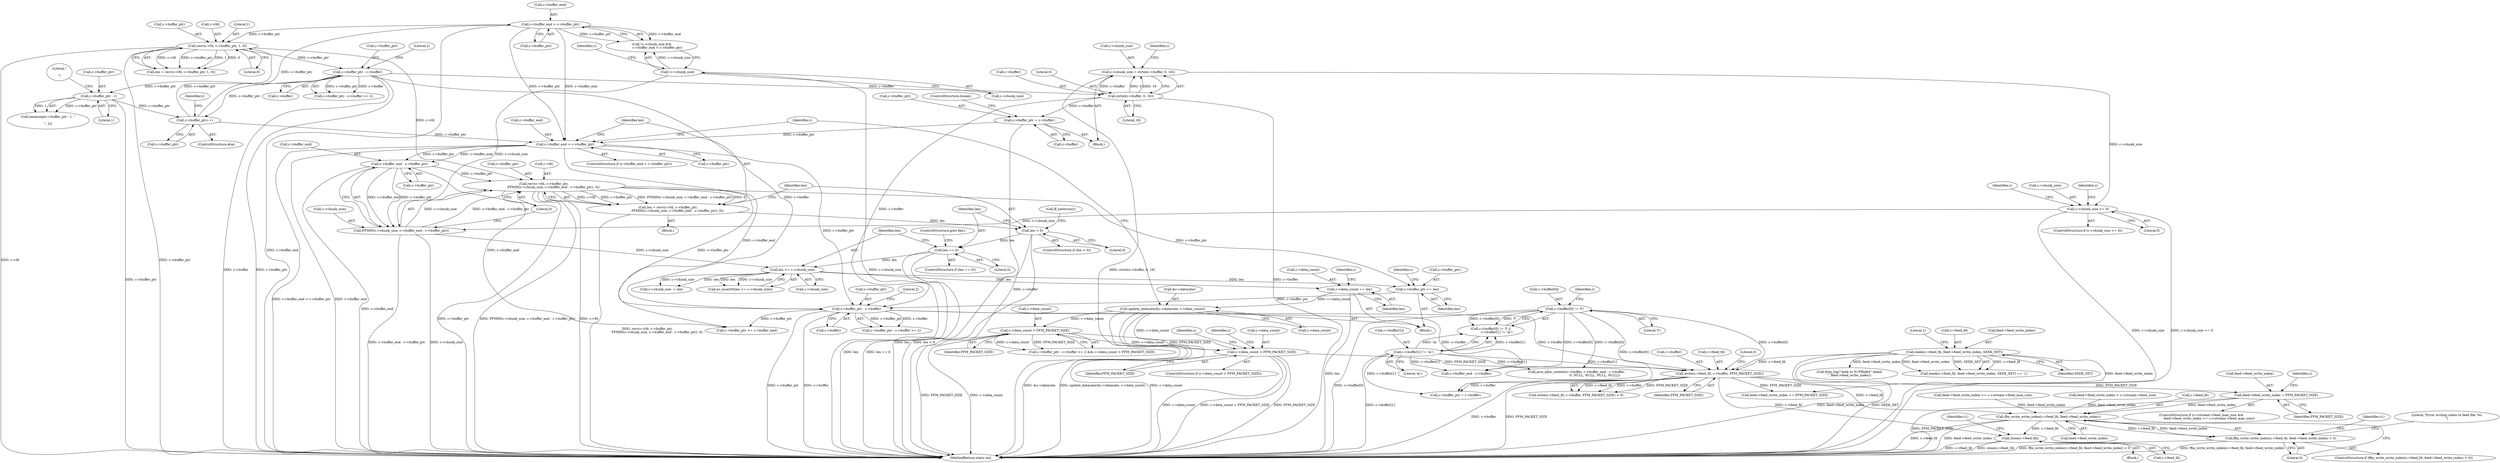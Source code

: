 digraph "0_FFmpeg_a5d25faa3f4b18dac737fdb35d0dd68eb0dc2156@API" {
"1000459" [label="(Call,feed->feed_write_index = FFM_PACKET_SIZE)"];
"1000406" [label="(Call,write(c->feed_fd, c->buffer, FFM_PACKET_SIZE))"];
"1000389" [label="(Call,lseek(c->feed_fd, feed->feed_write_index, SEEK_SET))"];
"1000347" [label="(Call,c->buffer[0] != 'f')"];
"1000354" [label="(Call,c->buffer[1] != 'm')"];
"1000331" [label="(Call,c->buffer_ptr - c->buffer)"];
"1000256" [label="(Call,recv(c->fd, c->buffer_ptr,\n                   FFMIN(c->chunk_size, c->buffer_end - c->buffer_ptr), 0))"];
"1000146" [label="(Call,recv(c->fd, c->buffer_ptr, 1, 0))"];
"1000136" [label="(Call,c->buffer_end > c->buffer_ptr)"];
"1000241" [label="(Call,c->buffer_ptr++)"];
"1000184" [label="(Call,c->buffer_ptr - c->buffer)"];
"1000194" [label="(Call,c->buffer_ptr - 1)"];
"1000267" [label="(Call,c->buffer_end - c->buffer_ptr)"];
"1000246" [label="(Call,c->buffer_end > c->buffer_ptr)"];
"1000225" [label="(Call,c->buffer_ptr = c->buffer)"];
"1000206" [label="(Call,strtol(c->buffer, 0, 16))"];
"1000263" [label="(Call,FFMIN(c->chunk_size, c->buffer_end - c->buffer_ptr))"];
"1000213" [label="(Call,c->chunk_size <= 0)"];
"1000202" [label="(Call,c->chunk_size = strtol(c->buffer, 0, 16))"];
"1000132" [label="(Call,!c->chunk_size)"];
"1000310" [label="(Call,c->buffer_ptr += len)"];
"1000300" [label="(Call,len <= c->chunk_size)"];
"1000293" [label="(Call,len == 0)"];
"1000276" [label="(Call,len < 0)"];
"1000254" [label="(Call,len = recv(c->fd, c->buffer_ptr,\n                   FFMIN(c->chunk_size, c->buffer_end - c->buffer_ptr), 0))"];
"1000381" [label="(Call,c->data_count > FFM_PACKET_SIZE)"];
"1000339" [label="(Call,c->data_count > FFM_PACKET_SIZE)"];
"1000320" [label="(Call,update_datarate(&c->datarate, c->data_count))"];
"1000315" [label="(Call,c->data_count += len)"];
"1000466" [label="(Call,ffm_write_write_index(c->feed_fd, feed->feed_write_index))"];
"1000465" [label="(Call,ffm_write_write_index(c->feed_fd, feed->feed_write_index) < 0)"];
"1000677" [label="(Call,close(c->feed_fd))"];
"1000241" [label="(Call,c->buffer_ptr++)"];
"1000254" [label="(Call,len = recv(c->fd, c->buffer_ptr,\n                   FFMIN(c->chunk_size, c->buffer_end - c->buffer_ptr), 0))"];
"1000541" [label="(Call,avio_alloc_context(c->buffer, c->buffer_end - c->buffer,\n                                    0, NULL, NULL, NULL, NULL))"];
"1000229" [label="(Call,c->buffer)"];
"1000355" [label="(Call,c->buffer[1])"];
"1000482" [label="(Identifier,c1)"];
"1000321" [label="(Call,&c->datarate)"];
"1000660" [label="(Call,c->buffer_ptr = c->buffer)"];
"1000332" [label="(Call,c->buffer_ptr)"];
"1000347" [label="(Call,c->buffer[0] != 'f')"];
"1000314" [label="(Identifier,len)"];
"1000256" [label="(Call,recv(c->fd, c->buffer_ptr,\n                   FFMIN(c->chunk_size, c->buffer_end - c->buffer_ptr), 0))"];
"1000147" [label="(Call,c->fd)"];
"1000207" [label="(Call,c->buffer)"];
"1000225" [label="(Call,c->buffer_ptr = c->buffer)"];
"1000133" [label="(Call,c->chunk_size)"];
"1000348" [label="(Call,c->buffer[0])"];
"1000283" [label="(Call,ff_neterrno())"];
"1000545" [label="(Call,c->buffer_end - c->buffer)"];
"1000210" [label="(Literal,0)"];
"1000331" [label="(Call,c->buffer_ptr - c->buffer)"];
"1000463" [label="(Identifier,FFM_PACKET_SIZE)"];
"1000278" [label="(Literal,0)"];
"1000413" [label="(Identifier,FFM_PACKET_SIZE)"];
"1000199" [label="(Literal,\"\r\n\")"];
"1000246" [label="(Call,c->buffer_end > c->buffer_ptr)"];
"1000518" [label="(Identifier,s)"];
"1000137" [label="(Call,c->buffer_end)"];
"1000129" [label="(Identifier,c)"];
"1000212" [label="(ControlStructure,if (c->chunk_size <= 0))"];
"1000188" [label="(Call,c->buffer)"];
"1000410" [label="(Call,c->buffer)"];
"1000305" [label="(Call,c->chunk_size -= len)"];
"1000132" [label="(Call,!c->chunk_size)"];
"1000317" [label="(Identifier,c)"];
"1000333" [label="(Identifier,c)"];
"1000319" [label="(Identifier,len)"];
"1000257" [label="(Call,c->fd)"];
"1000718" [label="(MethodReturn,static int)"];
"1000271" [label="(Call,c->buffer_ptr)"];
"1000316" [label="(Call,c->data_count)"];
"1000311" [label="(Call,c->buffer_ptr)"];
"1000381" [label="(Call,c->data_count > FFM_PACKET_SIZE)"];
"1000146" [label="(Call,recv(c->fd, c->buffer_ptr, 1, 0))"];
"1000292" [label="(ControlStructure,if (len == 0))"];
"1000343" [label="(Identifier,FFM_PACKET_SIZE)"];
"1000275" [label="(ControlStructure,if (len < 0))"];
"1000242" [label="(Call,c->buffer_ptr)"];
"1000323" [label="(Identifier,c)"];
"1000465" [label="(Call,ffm_write_write_index(c->feed_fd, feed->feed_write_index) < 0)"];
"1000450" [label="(Call,feed->feed_write_index >= c->stream->feed_max_size)"];
"1000310" [label="(Call,c->buffer_ptr += len)"];
"1000195" [label="(Call,c->buffer_ptr)"];
"1000245" [label="(ControlStructure,if (c->buffer_end > c->buffer_ptr))"];
"1000227" [label="(Identifier,c)"];
"1000329" [label="(Call,c->buffer_ptr - c->buffer >= 2 && c->data_count > FFM_PACKET_SIZE)"];
"1000393" [label="(Call,feed->feed_write_index)"];
"1000144" [label="(Call,len = recv(c->fd, c->buffer_ptr, 1, 0))"];
"1000325" [label="(Call,c->data_count)"];
"1000398" [label="(Literal,1)"];
"1000407" [label="(Call,c->feed_fd)"];
"1000466" [label="(Call,ffm_write_write_index(c->feed_fd, feed->feed_write_index))"];
"1000470" [label="(Call,feed->feed_write_index)"];
"1000203" [label="(Call,c->chunk_size)"];
"1000335" [label="(Call,c->buffer)"];
"1000226" [label="(Call,c->buffer_ptr)"];
"1000131" [label="(Call,!c->chunk_size &&\n           c->buffer_end > c->buffer_ptr)"];
"1000476" [label="(Literal,\"Error writing index to feed file: %s\n\")"];
"1000264" [label="(Call,c->chunk_size)"];
"1000459" [label="(Call,feed->feed_write_index = FFM_PACKET_SIZE)"];
"1000138" [label="(Identifier,c)"];
"1000406" [label="(Call,write(c->feed_fd, c->buffer, FFM_PACKET_SIZE))"];
"1000473" [label="(Literal,0)"];
"1000202" [label="(Call,c->chunk_size = strtol(c->buffer, 0, 16))"];
"1000302" [label="(Call,c->chunk_size)"];
"1000247" [label="(Call,c->buffer_end)"];
"1000184" [label="(Call,c->buffer_ptr - c->buffer)"];
"1000277" [label="(Identifier,len)"];
"1000250" [label="(Call,c->buffer_ptr)"];
"1000460" [label="(Call,feed->feed_write_index)"];
"1000678" [label="(Call,c->feed_fd)"];
"1000268" [label="(Call,c->buffer_end)"];
"1000191" [label="(Literal,2)"];
"1000389" [label="(Call,lseek(c->feed_fd, feed->feed_write_index, SEEK_SET))"];
"1000140" [label="(Call,c->buffer_ptr)"];
"1000301" [label="(Identifier,len)"];
"1000260" [label="(Call,c->buffer_ptr)"];
"1000232" [label="(ControlStructure,break;)"];
"1000380" [label="(ControlStructure,if (c->data_count > FFM_PACKET_SIZE))"];
"1000183" [label="(Call,c->buffer_ptr - c->buffer >= 2)"];
"1000414" [label="(Literal,0)"];
"1000683" [label="(Identifier,c1)"];
"1000213" [label="(Call,c->chunk_size <= 0)"];
"1000385" [label="(Identifier,FFM_PACKET_SIZE)"];
"1000198" [label="(Literal,1)"];
"1000154" [label="(Literal,0)"];
"1000315" [label="(Call,c->data_count += len)"];
"1000193" [label="(Call,memcmp(c->buffer_ptr - 1, \"\r\n\", 2))"];
"1000330" [label="(Call,c->buffer_ptr - c->buffer >= 2)"];
"1000366" [label="(Call,c->buffer_ptr >= c->buffer_end)"];
"1000215" [label="(Identifier,c)"];
"1000267" [label="(Call,c->buffer_end - c->buffer_ptr)"];
"1000339" [label="(Call,c->data_count > FFM_PACKET_SIZE)"];
"1000391" [label="(Identifier,c)"];
"1000153" [label="(Literal,1)"];
"1000217" [label="(Literal,0)"];
"1000295" [label="(Literal,0)"];
"1000185" [label="(Call,c->buffer_ptr)"];
"1000360" [label="(Literal,'m')"];
"1000201" [label="(Block,)"];
"1000382" [label="(Call,c->data_count)"];
"1000399" [label="(Call,http_log(\"Seek to %\"PRId64\" failed\n\", feed->feed_write_index))"];
"1000390" [label="(Call,c->feed_fd)"];
"1000298" [label="(Block,)"];
"1000300" [label="(Call,len <= c->chunk_size)"];
"1000346" [label="(Call,c->buffer[0] != 'f' ||\n            c->buffer[1] != 'm')"];
"1000276" [label="(Call,len < 0)"];
"1000357" [label="(Identifier,c)"];
"1000299" [label="(Call,av_assert0(len <= c->chunk_size))"];
"1000296" [label="(ControlStructure,goto fail;)"];
"1000263" [label="(Call,FFMIN(c->chunk_size, c->buffer_end - c->buffer_ptr))"];
"1000388" [label="(Call,lseek(c->feed_fd, feed->feed_write_index, SEEK_SET) == -1)"];
"1000274" [label="(Literal,0)"];
"1000194" [label="(Call,c->buffer_ptr - 1)"];
"1000214" [label="(Call,c->chunk_size)"];
"1000293" [label="(Call,len == 0)"];
"1000206" [label="(Call,strtol(c->buffer, 0, 16))"];
"1000464" [label="(ControlStructure,if (ffm_write_write_index(c->feed_fd, feed->feed_write_index) < 0))"];
"1000354" [label="(Call,c->buffer[1] != 'm')"];
"1000221" [label="(Identifier,c)"];
"1000677" [label="(Call,close(c->feed_fd))"];
"1000468" [label="(Identifier,c)"];
"1000338" [label="(Literal,2)"];
"1000294" [label="(Identifier,len)"];
"1000427" [label="(Call,feed->feed_write_index > c->stream->feed_size)"];
"1000150" [label="(Call,c->buffer_ptr)"];
"1000136" [label="(Call,c->buffer_end > c->buffer_ptr)"];
"1000253" [label="(Block,)"];
"1000240" [label="(ControlStructure,else)"];
"1000396" [label="(Identifier,SEEK_SET)"];
"1000467" [label="(Call,c->feed_fd)"];
"1000340" [label="(Call,c->data_count)"];
"1000353" [label="(Literal,'f')"];
"1000421" [label="(Call,feed->feed_write_index += FFM_PACKET_SIZE)"];
"1000405" [label="(Call,write(c->feed_fd, c->buffer, FFM_PACKET_SIZE) < 0)"];
"1000320" [label="(Call,update_datarate(&c->datarate, c->data_count))"];
"1000255" [label="(Identifier,len)"];
"1000443" [label="(ControlStructure,if (c->stream->feed_max_size &&\n                feed->feed_write_index >= c->stream->feed_max_size))"];
"1000119" [label="(Block,)"];
"1000211" [label="(Literal,16)"];
"1000459" -> "1000443"  [label="AST: "];
"1000459" -> "1000463"  [label="CFG: "];
"1000460" -> "1000459"  [label="AST: "];
"1000463" -> "1000459"  [label="AST: "];
"1000468" -> "1000459"  [label="CFG: "];
"1000459" -> "1000718"  [label="DDG: FFM_PACKET_SIZE"];
"1000406" -> "1000459"  [label="DDG: FFM_PACKET_SIZE"];
"1000459" -> "1000466"  [label="DDG: feed->feed_write_index"];
"1000406" -> "1000405"  [label="AST: "];
"1000406" -> "1000413"  [label="CFG: "];
"1000407" -> "1000406"  [label="AST: "];
"1000410" -> "1000406"  [label="AST: "];
"1000413" -> "1000406"  [label="AST: "];
"1000414" -> "1000406"  [label="CFG: "];
"1000406" -> "1000718"  [label="DDG: FFM_PACKET_SIZE"];
"1000406" -> "1000718"  [label="DDG: c->buffer"];
"1000406" -> "1000405"  [label="DDG: c->feed_fd"];
"1000406" -> "1000405"  [label="DDG: c->buffer"];
"1000406" -> "1000405"  [label="DDG: FFM_PACKET_SIZE"];
"1000389" -> "1000406"  [label="DDG: c->feed_fd"];
"1000347" -> "1000406"  [label="DDG: c->buffer[0]"];
"1000354" -> "1000406"  [label="DDG: c->buffer[1]"];
"1000331" -> "1000406"  [label="DDG: c->buffer"];
"1000381" -> "1000406"  [label="DDG: FFM_PACKET_SIZE"];
"1000406" -> "1000421"  [label="DDG: FFM_PACKET_SIZE"];
"1000406" -> "1000466"  [label="DDG: c->feed_fd"];
"1000406" -> "1000660"  [label="DDG: c->buffer"];
"1000406" -> "1000677"  [label="DDG: c->feed_fd"];
"1000389" -> "1000388"  [label="AST: "];
"1000389" -> "1000396"  [label="CFG: "];
"1000390" -> "1000389"  [label="AST: "];
"1000393" -> "1000389"  [label="AST: "];
"1000396" -> "1000389"  [label="AST: "];
"1000398" -> "1000389"  [label="CFG: "];
"1000389" -> "1000718"  [label="DDG: SEEK_SET"];
"1000389" -> "1000718"  [label="DDG: feed->feed_write_index"];
"1000389" -> "1000388"  [label="DDG: c->feed_fd"];
"1000389" -> "1000388"  [label="DDG: feed->feed_write_index"];
"1000389" -> "1000388"  [label="DDG: SEEK_SET"];
"1000389" -> "1000399"  [label="DDG: feed->feed_write_index"];
"1000389" -> "1000421"  [label="DDG: feed->feed_write_index"];
"1000347" -> "1000346"  [label="AST: "];
"1000347" -> "1000353"  [label="CFG: "];
"1000348" -> "1000347"  [label="AST: "];
"1000353" -> "1000347"  [label="AST: "];
"1000357" -> "1000347"  [label="CFG: "];
"1000346" -> "1000347"  [label="CFG: "];
"1000347" -> "1000718"  [label="DDG: c->buffer[0]"];
"1000347" -> "1000346"  [label="DDG: c->buffer[0]"];
"1000347" -> "1000346"  [label="DDG: 'f'"];
"1000347" -> "1000541"  [label="DDG: c->buffer[0]"];
"1000347" -> "1000545"  [label="DDG: c->buffer[0]"];
"1000347" -> "1000660"  [label="DDG: c->buffer[0]"];
"1000354" -> "1000346"  [label="AST: "];
"1000354" -> "1000360"  [label="CFG: "];
"1000355" -> "1000354"  [label="AST: "];
"1000360" -> "1000354"  [label="AST: "];
"1000346" -> "1000354"  [label="CFG: "];
"1000354" -> "1000718"  [label="DDG: c->buffer[1]"];
"1000354" -> "1000346"  [label="DDG: c->buffer[1]"];
"1000354" -> "1000346"  [label="DDG: 'm'"];
"1000354" -> "1000541"  [label="DDG: c->buffer[1]"];
"1000354" -> "1000545"  [label="DDG: c->buffer[1]"];
"1000354" -> "1000660"  [label="DDG: c->buffer[1]"];
"1000331" -> "1000330"  [label="AST: "];
"1000331" -> "1000335"  [label="CFG: "];
"1000332" -> "1000331"  [label="AST: "];
"1000335" -> "1000331"  [label="AST: "];
"1000338" -> "1000331"  [label="CFG: "];
"1000331" -> "1000718"  [label="DDG: c->buffer_ptr"];
"1000331" -> "1000718"  [label="DDG: c->buffer"];
"1000331" -> "1000330"  [label="DDG: c->buffer_ptr"];
"1000331" -> "1000330"  [label="DDG: c->buffer"];
"1000256" -> "1000331"  [label="DDG: c->buffer_ptr"];
"1000310" -> "1000331"  [label="DDG: c->buffer_ptr"];
"1000246" -> "1000331"  [label="DDG: c->buffer_ptr"];
"1000184" -> "1000331"  [label="DDG: c->buffer"];
"1000206" -> "1000331"  [label="DDG: c->buffer"];
"1000331" -> "1000366"  [label="DDG: c->buffer_ptr"];
"1000331" -> "1000545"  [label="DDG: c->buffer"];
"1000256" -> "1000254"  [label="AST: "];
"1000256" -> "1000274"  [label="CFG: "];
"1000257" -> "1000256"  [label="AST: "];
"1000260" -> "1000256"  [label="AST: "];
"1000263" -> "1000256"  [label="AST: "];
"1000274" -> "1000256"  [label="AST: "];
"1000254" -> "1000256"  [label="CFG: "];
"1000256" -> "1000718"  [label="DDG: c->buffer_ptr"];
"1000256" -> "1000718"  [label="DDG: FFMIN(c->chunk_size, c->buffer_end - c->buffer_ptr)"];
"1000256" -> "1000718"  [label="DDG: c->fd"];
"1000256" -> "1000254"  [label="DDG: c->fd"];
"1000256" -> "1000254"  [label="DDG: c->buffer_ptr"];
"1000256" -> "1000254"  [label="DDG: FFMIN(c->chunk_size, c->buffer_end - c->buffer_ptr)"];
"1000256" -> "1000254"  [label="DDG: 0"];
"1000146" -> "1000256"  [label="DDG: c->fd"];
"1000267" -> "1000256"  [label="DDG: c->buffer_ptr"];
"1000263" -> "1000256"  [label="DDG: c->chunk_size"];
"1000263" -> "1000256"  [label="DDG: c->buffer_end - c->buffer_ptr"];
"1000256" -> "1000310"  [label="DDG: c->buffer_ptr"];
"1000146" -> "1000144"  [label="AST: "];
"1000146" -> "1000154"  [label="CFG: "];
"1000147" -> "1000146"  [label="AST: "];
"1000150" -> "1000146"  [label="AST: "];
"1000153" -> "1000146"  [label="AST: "];
"1000154" -> "1000146"  [label="AST: "];
"1000144" -> "1000146"  [label="CFG: "];
"1000146" -> "1000718"  [label="DDG: c->buffer_ptr"];
"1000146" -> "1000718"  [label="DDG: c->fd"];
"1000146" -> "1000144"  [label="DDG: c->fd"];
"1000146" -> "1000144"  [label="DDG: c->buffer_ptr"];
"1000146" -> "1000144"  [label="DDG: 1"];
"1000146" -> "1000144"  [label="DDG: 0"];
"1000136" -> "1000146"  [label="DDG: c->buffer_ptr"];
"1000241" -> "1000146"  [label="DDG: c->buffer_ptr"];
"1000146" -> "1000184"  [label="DDG: c->buffer_ptr"];
"1000136" -> "1000131"  [label="AST: "];
"1000136" -> "1000140"  [label="CFG: "];
"1000137" -> "1000136"  [label="AST: "];
"1000140" -> "1000136"  [label="AST: "];
"1000131" -> "1000136"  [label="CFG: "];
"1000136" -> "1000718"  [label="DDG: c->buffer_end"];
"1000136" -> "1000131"  [label="DDG: c->buffer_end"];
"1000136" -> "1000131"  [label="DDG: c->buffer_ptr"];
"1000241" -> "1000136"  [label="DDG: c->buffer_ptr"];
"1000136" -> "1000246"  [label="DDG: c->buffer_end"];
"1000136" -> "1000246"  [label="DDG: c->buffer_ptr"];
"1000241" -> "1000240"  [label="AST: "];
"1000241" -> "1000242"  [label="CFG: "];
"1000242" -> "1000241"  [label="AST: "];
"1000129" -> "1000241"  [label="CFG: "];
"1000184" -> "1000241"  [label="DDG: c->buffer_ptr"];
"1000194" -> "1000241"  [label="DDG: c->buffer_ptr"];
"1000241" -> "1000246"  [label="DDG: c->buffer_ptr"];
"1000184" -> "1000183"  [label="AST: "];
"1000184" -> "1000188"  [label="CFG: "];
"1000185" -> "1000184"  [label="AST: "];
"1000188" -> "1000184"  [label="AST: "];
"1000191" -> "1000184"  [label="CFG: "];
"1000184" -> "1000718"  [label="DDG: c->buffer"];
"1000184" -> "1000718"  [label="DDG: c->buffer_ptr"];
"1000184" -> "1000183"  [label="DDG: c->buffer_ptr"];
"1000184" -> "1000183"  [label="DDG: c->buffer"];
"1000184" -> "1000194"  [label="DDG: c->buffer_ptr"];
"1000184" -> "1000206"  [label="DDG: c->buffer"];
"1000194" -> "1000193"  [label="AST: "];
"1000194" -> "1000198"  [label="CFG: "];
"1000195" -> "1000194"  [label="AST: "];
"1000198" -> "1000194"  [label="AST: "];
"1000199" -> "1000194"  [label="CFG: "];
"1000194" -> "1000718"  [label="DDG: c->buffer_ptr"];
"1000194" -> "1000193"  [label="DDG: c->buffer_ptr"];
"1000194" -> "1000193"  [label="DDG: 1"];
"1000267" -> "1000263"  [label="AST: "];
"1000267" -> "1000271"  [label="CFG: "];
"1000268" -> "1000267"  [label="AST: "];
"1000271" -> "1000267"  [label="AST: "];
"1000263" -> "1000267"  [label="CFG: "];
"1000267" -> "1000718"  [label="DDG: c->buffer_end"];
"1000267" -> "1000263"  [label="DDG: c->buffer_end"];
"1000267" -> "1000263"  [label="DDG: c->buffer_ptr"];
"1000246" -> "1000267"  [label="DDG: c->buffer_end"];
"1000246" -> "1000267"  [label="DDG: c->buffer_ptr"];
"1000267" -> "1000366"  [label="DDG: c->buffer_end"];
"1000246" -> "1000245"  [label="AST: "];
"1000246" -> "1000250"  [label="CFG: "];
"1000247" -> "1000246"  [label="AST: "];
"1000250" -> "1000246"  [label="AST: "];
"1000255" -> "1000246"  [label="CFG: "];
"1000333" -> "1000246"  [label="CFG: "];
"1000246" -> "1000718"  [label="DDG: c->buffer_end > c->buffer_ptr"];
"1000246" -> "1000718"  [label="DDG: c->buffer_end"];
"1000225" -> "1000246"  [label="DDG: c->buffer_ptr"];
"1000246" -> "1000366"  [label="DDG: c->buffer_end"];
"1000225" -> "1000201"  [label="AST: "];
"1000225" -> "1000229"  [label="CFG: "];
"1000226" -> "1000225"  [label="AST: "];
"1000229" -> "1000225"  [label="AST: "];
"1000232" -> "1000225"  [label="CFG: "];
"1000225" -> "1000718"  [label="DDG: c->buffer"];
"1000206" -> "1000225"  [label="DDG: c->buffer"];
"1000206" -> "1000202"  [label="AST: "];
"1000206" -> "1000211"  [label="CFG: "];
"1000207" -> "1000206"  [label="AST: "];
"1000210" -> "1000206"  [label="AST: "];
"1000211" -> "1000206"  [label="AST: "];
"1000202" -> "1000206"  [label="CFG: "];
"1000206" -> "1000718"  [label="DDG: c->buffer"];
"1000206" -> "1000202"  [label="DDG: c->buffer"];
"1000206" -> "1000202"  [label="DDG: 0"];
"1000206" -> "1000202"  [label="DDG: 16"];
"1000264" -> "1000263"  [label="AST: "];
"1000274" -> "1000263"  [label="CFG: "];
"1000263" -> "1000718"  [label="DDG: c->buffer_end - c->buffer_ptr"];
"1000263" -> "1000718"  [label="DDG: c->chunk_size"];
"1000213" -> "1000263"  [label="DDG: c->chunk_size"];
"1000132" -> "1000263"  [label="DDG: c->chunk_size"];
"1000263" -> "1000300"  [label="DDG: c->chunk_size"];
"1000213" -> "1000212"  [label="AST: "];
"1000213" -> "1000217"  [label="CFG: "];
"1000214" -> "1000213"  [label="AST: "];
"1000217" -> "1000213"  [label="AST: "];
"1000221" -> "1000213"  [label="CFG: "];
"1000227" -> "1000213"  [label="CFG: "];
"1000213" -> "1000718"  [label="DDG: c->chunk_size"];
"1000213" -> "1000718"  [label="DDG: c->chunk_size <= 0"];
"1000202" -> "1000213"  [label="DDG: c->chunk_size"];
"1000202" -> "1000201"  [label="AST: "];
"1000203" -> "1000202"  [label="AST: "];
"1000215" -> "1000202"  [label="CFG: "];
"1000202" -> "1000718"  [label="DDG: strtol(c->buffer, 0, 16)"];
"1000132" -> "1000131"  [label="AST: "];
"1000132" -> "1000133"  [label="CFG: "];
"1000133" -> "1000132"  [label="AST: "];
"1000138" -> "1000132"  [label="CFG: "];
"1000131" -> "1000132"  [label="CFG: "];
"1000132" -> "1000718"  [label="DDG: c->chunk_size"];
"1000132" -> "1000131"  [label="DDG: c->chunk_size"];
"1000310" -> "1000298"  [label="AST: "];
"1000310" -> "1000314"  [label="CFG: "];
"1000311" -> "1000310"  [label="AST: "];
"1000314" -> "1000310"  [label="AST: "];
"1000317" -> "1000310"  [label="CFG: "];
"1000300" -> "1000310"  [label="DDG: len"];
"1000300" -> "1000299"  [label="AST: "];
"1000300" -> "1000302"  [label="CFG: "];
"1000301" -> "1000300"  [label="AST: "];
"1000302" -> "1000300"  [label="AST: "];
"1000299" -> "1000300"  [label="CFG: "];
"1000300" -> "1000299"  [label="DDG: len"];
"1000300" -> "1000299"  [label="DDG: c->chunk_size"];
"1000293" -> "1000300"  [label="DDG: len"];
"1000300" -> "1000305"  [label="DDG: len"];
"1000300" -> "1000305"  [label="DDG: c->chunk_size"];
"1000300" -> "1000315"  [label="DDG: len"];
"1000293" -> "1000292"  [label="AST: "];
"1000293" -> "1000295"  [label="CFG: "];
"1000294" -> "1000293"  [label="AST: "];
"1000295" -> "1000293"  [label="AST: "];
"1000296" -> "1000293"  [label="CFG: "];
"1000301" -> "1000293"  [label="CFG: "];
"1000293" -> "1000718"  [label="DDG: len"];
"1000293" -> "1000718"  [label="DDG: len == 0"];
"1000276" -> "1000293"  [label="DDG: len"];
"1000276" -> "1000275"  [label="AST: "];
"1000276" -> "1000278"  [label="CFG: "];
"1000277" -> "1000276"  [label="AST: "];
"1000278" -> "1000276"  [label="AST: "];
"1000283" -> "1000276"  [label="CFG: "];
"1000294" -> "1000276"  [label="CFG: "];
"1000276" -> "1000718"  [label="DDG: len < 0"];
"1000276" -> "1000718"  [label="DDG: len"];
"1000254" -> "1000276"  [label="DDG: len"];
"1000254" -> "1000253"  [label="AST: "];
"1000255" -> "1000254"  [label="AST: "];
"1000277" -> "1000254"  [label="CFG: "];
"1000254" -> "1000718"  [label="DDG: recv(c->fd, c->buffer_ptr,\n                   FFMIN(c->chunk_size, c->buffer_end - c->buffer_ptr), 0)"];
"1000381" -> "1000380"  [label="AST: "];
"1000381" -> "1000385"  [label="CFG: "];
"1000382" -> "1000381"  [label="AST: "];
"1000385" -> "1000381"  [label="AST: "];
"1000391" -> "1000381"  [label="CFG: "];
"1000518" -> "1000381"  [label="CFG: "];
"1000381" -> "1000718"  [label="DDG: c->data_count"];
"1000381" -> "1000718"  [label="DDG: c->data_count > FFM_PACKET_SIZE"];
"1000381" -> "1000718"  [label="DDG: FFM_PACKET_SIZE"];
"1000339" -> "1000381"  [label="DDG: c->data_count"];
"1000339" -> "1000381"  [label="DDG: FFM_PACKET_SIZE"];
"1000320" -> "1000381"  [label="DDG: c->data_count"];
"1000339" -> "1000329"  [label="AST: "];
"1000339" -> "1000343"  [label="CFG: "];
"1000340" -> "1000339"  [label="AST: "];
"1000343" -> "1000339"  [label="AST: "];
"1000329" -> "1000339"  [label="CFG: "];
"1000339" -> "1000718"  [label="DDG: FFM_PACKET_SIZE"];
"1000339" -> "1000718"  [label="DDG: c->data_count"];
"1000339" -> "1000329"  [label="DDG: c->data_count"];
"1000339" -> "1000329"  [label="DDG: FFM_PACKET_SIZE"];
"1000320" -> "1000339"  [label="DDG: c->data_count"];
"1000320" -> "1000298"  [label="AST: "];
"1000320" -> "1000325"  [label="CFG: "];
"1000321" -> "1000320"  [label="AST: "];
"1000325" -> "1000320"  [label="AST: "];
"1000333" -> "1000320"  [label="CFG: "];
"1000320" -> "1000718"  [label="DDG: c->data_count"];
"1000320" -> "1000718"  [label="DDG: &c->datarate"];
"1000320" -> "1000718"  [label="DDG: update_datarate(&c->datarate, c->data_count)"];
"1000315" -> "1000320"  [label="DDG: c->data_count"];
"1000315" -> "1000298"  [label="AST: "];
"1000315" -> "1000319"  [label="CFG: "];
"1000316" -> "1000315"  [label="AST: "];
"1000319" -> "1000315"  [label="AST: "];
"1000323" -> "1000315"  [label="CFG: "];
"1000315" -> "1000718"  [label="DDG: len"];
"1000466" -> "1000465"  [label="AST: "];
"1000466" -> "1000470"  [label="CFG: "];
"1000467" -> "1000466"  [label="AST: "];
"1000470" -> "1000466"  [label="AST: "];
"1000473" -> "1000466"  [label="CFG: "];
"1000466" -> "1000718"  [label="DDG: c->feed_fd"];
"1000466" -> "1000718"  [label="DDG: feed->feed_write_index"];
"1000466" -> "1000465"  [label="DDG: c->feed_fd"];
"1000466" -> "1000465"  [label="DDG: feed->feed_write_index"];
"1000427" -> "1000466"  [label="DDG: feed->feed_write_index"];
"1000450" -> "1000466"  [label="DDG: feed->feed_write_index"];
"1000466" -> "1000677"  [label="DDG: c->feed_fd"];
"1000465" -> "1000464"  [label="AST: "];
"1000465" -> "1000473"  [label="CFG: "];
"1000473" -> "1000465"  [label="AST: "];
"1000476" -> "1000465"  [label="CFG: "];
"1000482" -> "1000465"  [label="CFG: "];
"1000465" -> "1000718"  [label="DDG: ffm_write_write_index(c->feed_fd, feed->feed_write_index) < 0"];
"1000465" -> "1000718"  [label="DDG: ffm_write_write_index(c->feed_fd, feed->feed_write_index)"];
"1000677" -> "1000119"  [label="AST: "];
"1000677" -> "1000678"  [label="CFG: "];
"1000678" -> "1000677"  [label="AST: "];
"1000683" -> "1000677"  [label="CFG: "];
"1000677" -> "1000718"  [label="DDG: c->feed_fd"];
"1000677" -> "1000718"  [label="DDG: close(c->feed_fd)"];
}

